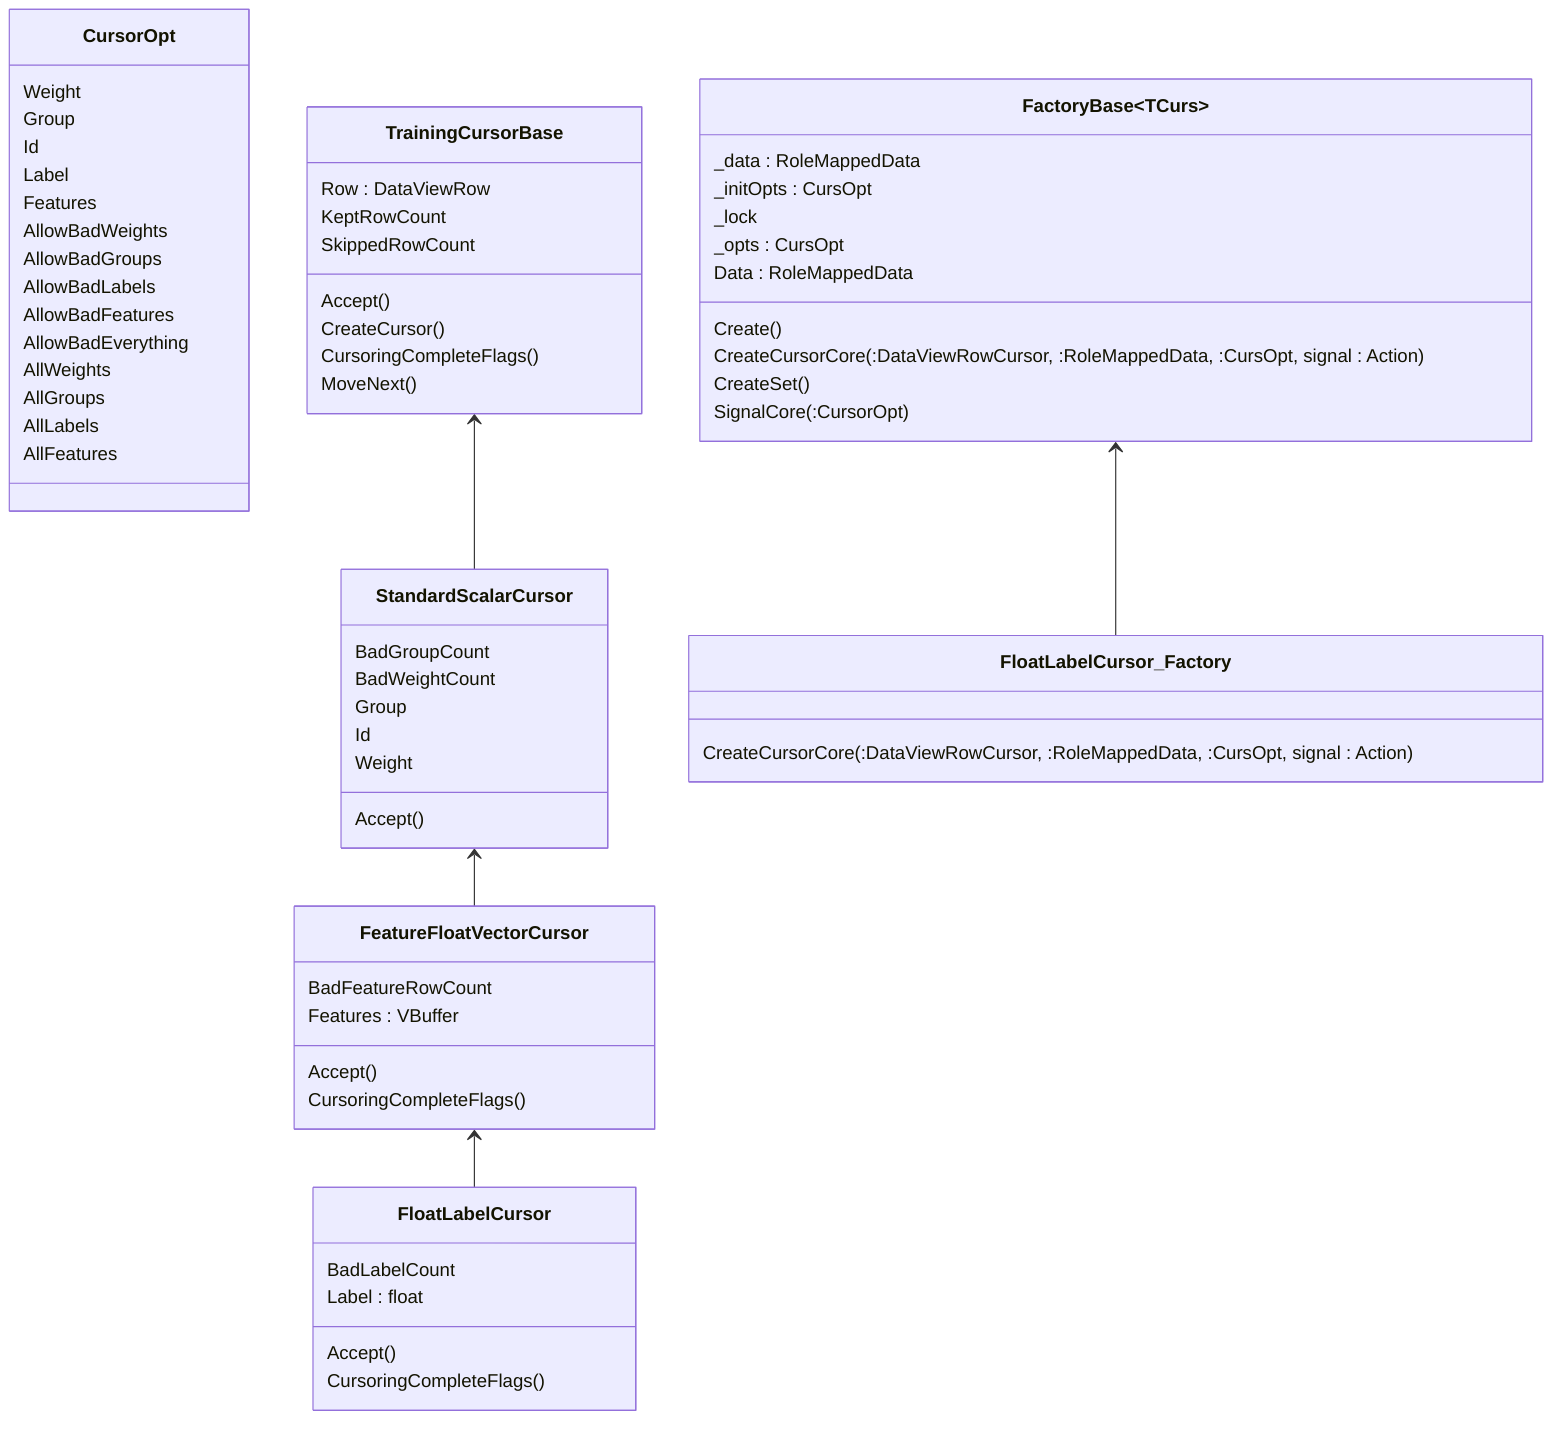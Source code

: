 classDiagram 
  class CursorOpt {
    Weight
    Group
    Id
    Label
    Features
    AllowBadWeights 
    AllowBadGroups 
    AllowBadLabels 
    AllowBadFeatures 
    AllowBadEverything 
    AllWeights 
    AllGroups 
    AllLabels 
    AllFeatures 
  }

  class TrainingCursorBase {
    Row : DataViewRow
    KeptRowCount
    SkippedRowCount
    Accept()
    CreateCursor()
    CursoringCompleteFlags()
    MoveNext()
  }
  class StandardScalarCursor {
    BadGroupCount 
    BadWeightCount
    Group 
    Id 
    Weight
    Accept()
  }
  class FeatureFloatVectorCursor {
    BadFeatureRowCount
    Features : VBuffer<float>
    Accept()
    CursoringCompleteFlags()
  }
  class FloatLabelCursor {
    BadLabelCount
    Label : float
    Accept()
    CursoringCompleteFlags()
  }
  TrainingCursorBase <-- StandardScalarCursor
  StandardScalarCursor <-- FeatureFloatVectorCursor
  FeatureFloatVectorCursor <-- FloatLabelCursor

  class FactoryBase~TCurs~ { 
    _data : RoleMappedData 
    _initOpts : CursOpt 
    _lock 
    _opts : CursOpt
    Data : RoleMappedData
    Create()
    CreateCursorCore(:DataViewRowCursor, :RoleMappedData, :CursOpt, signal : Action<CursOpt>)
    CreateSet()
    SignalCore(:CursorOpt)
  }

  class FloatLabelCursor_Factory {
    CreateCursorCore(:DataViewRowCursor, :RoleMappedData, :CursOpt, signal : Action<CursOpt>)
  }
  FactoryBase~FloatLabelCursor~  <-- FloatLabelCursor_Factory